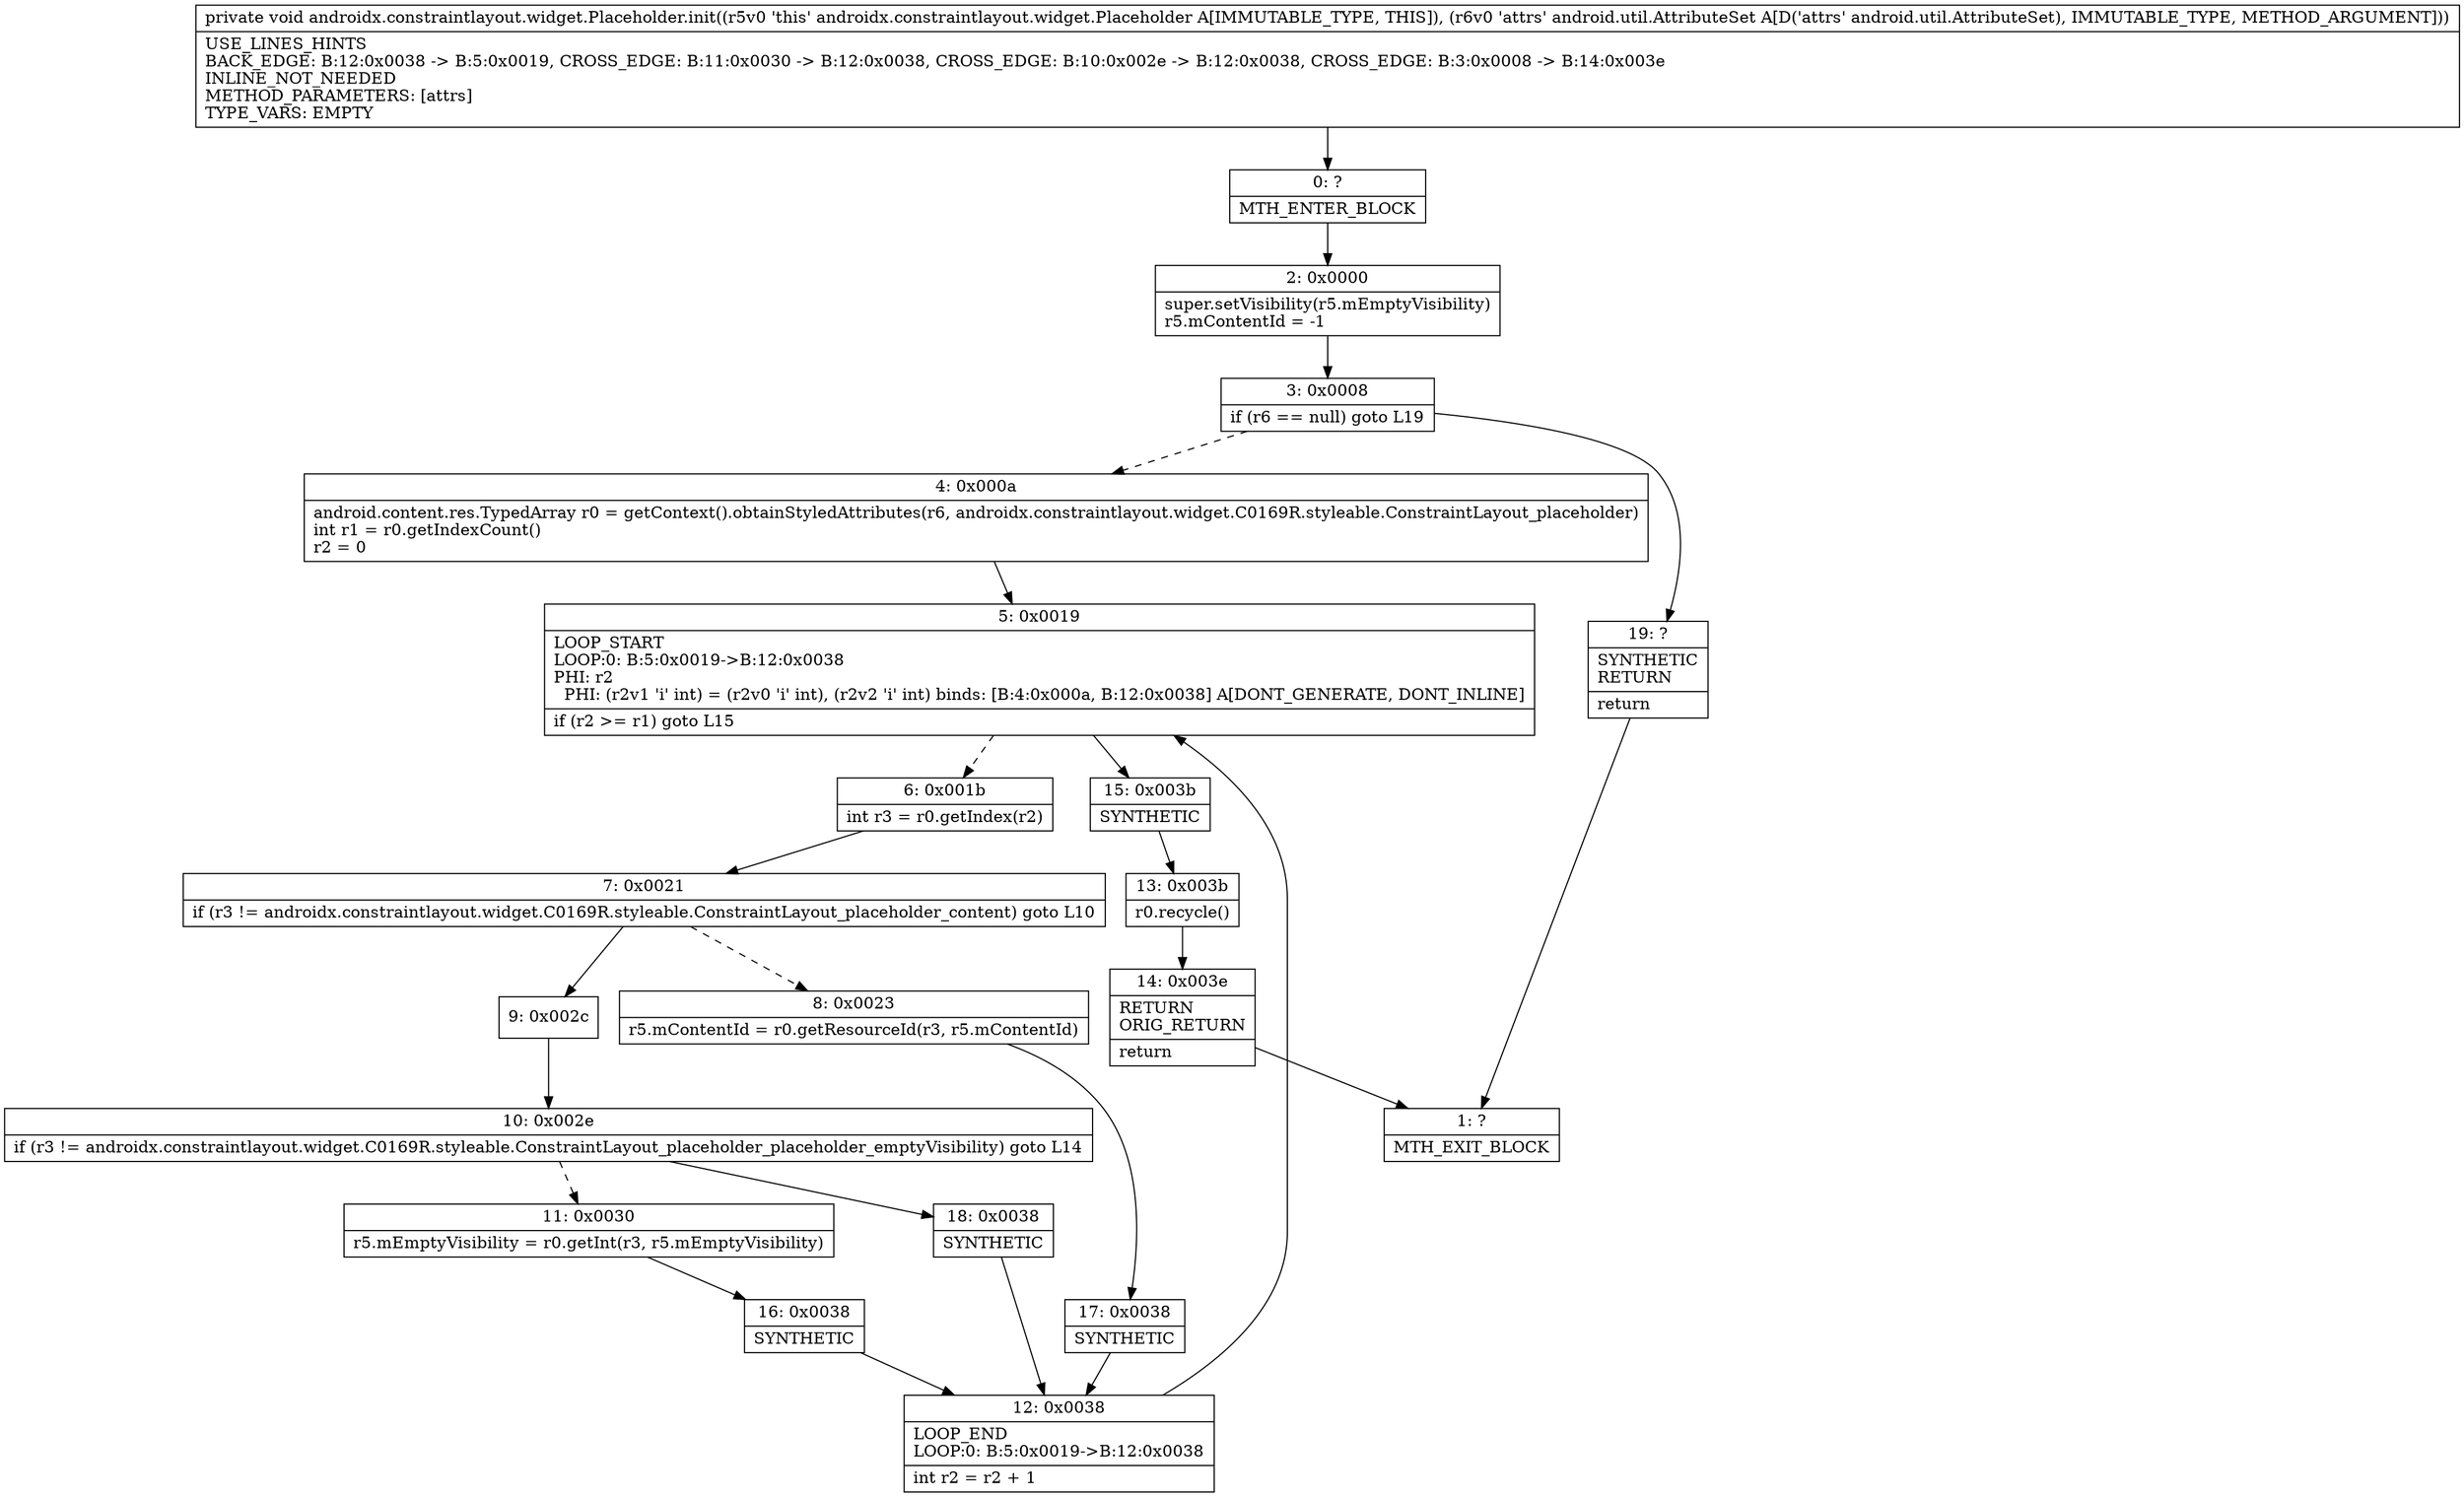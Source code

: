 digraph "CFG forandroidx.constraintlayout.widget.Placeholder.init(Landroid\/util\/AttributeSet;)V" {
Node_0 [shape=record,label="{0\:\ ?|MTH_ENTER_BLOCK\l}"];
Node_2 [shape=record,label="{2\:\ 0x0000|super.setVisibility(r5.mEmptyVisibility)\lr5.mContentId = \-1\l}"];
Node_3 [shape=record,label="{3\:\ 0x0008|if (r6 == null) goto L19\l}"];
Node_4 [shape=record,label="{4\:\ 0x000a|android.content.res.TypedArray r0 = getContext().obtainStyledAttributes(r6, androidx.constraintlayout.widget.C0169R.styleable.ConstraintLayout_placeholder)\lint r1 = r0.getIndexCount()\lr2 = 0\l}"];
Node_5 [shape=record,label="{5\:\ 0x0019|LOOP_START\lLOOP:0: B:5:0x0019\-\>B:12:0x0038\lPHI: r2 \l  PHI: (r2v1 'i' int) = (r2v0 'i' int), (r2v2 'i' int) binds: [B:4:0x000a, B:12:0x0038] A[DONT_GENERATE, DONT_INLINE]\l|if (r2 \>= r1) goto L15\l}"];
Node_6 [shape=record,label="{6\:\ 0x001b|int r3 = r0.getIndex(r2)\l}"];
Node_7 [shape=record,label="{7\:\ 0x0021|if (r3 != androidx.constraintlayout.widget.C0169R.styleable.ConstraintLayout_placeholder_content) goto L10\l}"];
Node_8 [shape=record,label="{8\:\ 0x0023|r5.mContentId = r0.getResourceId(r3, r5.mContentId)\l}"];
Node_17 [shape=record,label="{17\:\ 0x0038|SYNTHETIC\l}"];
Node_12 [shape=record,label="{12\:\ 0x0038|LOOP_END\lLOOP:0: B:5:0x0019\-\>B:12:0x0038\l|int r2 = r2 + 1\l}"];
Node_9 [shape=record,label="{9\:\ 0x002c}"];
Node_10 [shape=record,label="{10\:\ 0x002e|if (r3 != androidx.constraintlayout.widget.C0169R.styleable.ConstraintLayout_placeholder_placeholder_emptyVisibility) goto L14\l}"];
Node_11 [shape=record,label="{11\:\ 0x0030|r5.mEmptyVisibility = r0.getInt(r3, r5.mEmptyVisibility)\l}"];
Node_16 [shape=record,label="{16\:\ 0x0038|SYNTHETIC\l}"];
Node_18 [shape=record,label="{18\:\ 0x0038|SYNTHETIC\l}"];
Node_15 [shape=record,label="{15\:\ 0x003b|SYNTHETIC\l}"];
Node_13 [shape=record,label="{13\:\ 0x003b|r0.recycle()\l}"];
Node_14 [shape=record,label="{14\:\ 0x003e|RETURN\lORIG_RETURN\l|return\l}"];
Node_1 [shape=record,label="{1\:\ ?|MTH_EXIT_BLOCK\l}"];
Node_19 [shape=record,label="{19\:\ ?|SYNTHETIC\lRETURN\l|return\l}"];
MethodNode[shape=record,label="{private void androidx.constraintlayout.widget.Placeholder.init((r5v0 'this' androidx.constraintlayout.widget.Placeholder A[IMMUTABLE_TYPE, THIS]), (r6v0 'attrs' android.util.AttributeSet A[D('attrs' android.util.AttributeSet), IMMUTABLE_TYPE, METHOD_ARGUMENT]))  | USE_LINES_HINTS\lBACK_EDGE: B:12:0x0038 \-\> B:5:0x0019, CROSS_EDGE: B:11:0x0030 \-\> B:12:0x0038, CROSS_EDGE: B:10:0x002e \-\> B:12:0x0038, CROSS_EDGE: B:3:0x0008 \-\> B:14:0x003e\lINLINE_NOT_NEEDED\lMETHOD_PARAMETERS: [attrs]\lTYPE_VARS: EMPTY\l}"];
MethodNode -> Node_0;Node_0 -> Node_2;
Node_2 -> Node_3;
Node_3 -> Node_4[style=dashed];
Node_3 -> Node_19;
Node_4 -> Node_5;
Node_5 -> Node_6[style=dashed];
Node_5 -> Node_15;
Node_6 -> Node_7;
Node_7 -> Node_8[style=dashed];
Node_7 -> Node_9;
Node_8 -> Node_17;
Node_17 -> Node_12;
Node_12 -> Node_5;
Node_9 -> Node_10;
Node_10 -> Node_11[style=dashed];
Node_10 -> Node_18;
Node_11 -> Node_16;
Node_16 -> Node_12;
Node_18 -> Node_12;
Node_15 -> Node_13;
Node_13 -> Node_14;
Node_14 -> Node_1;
Node_19 -> Node_1;
}

